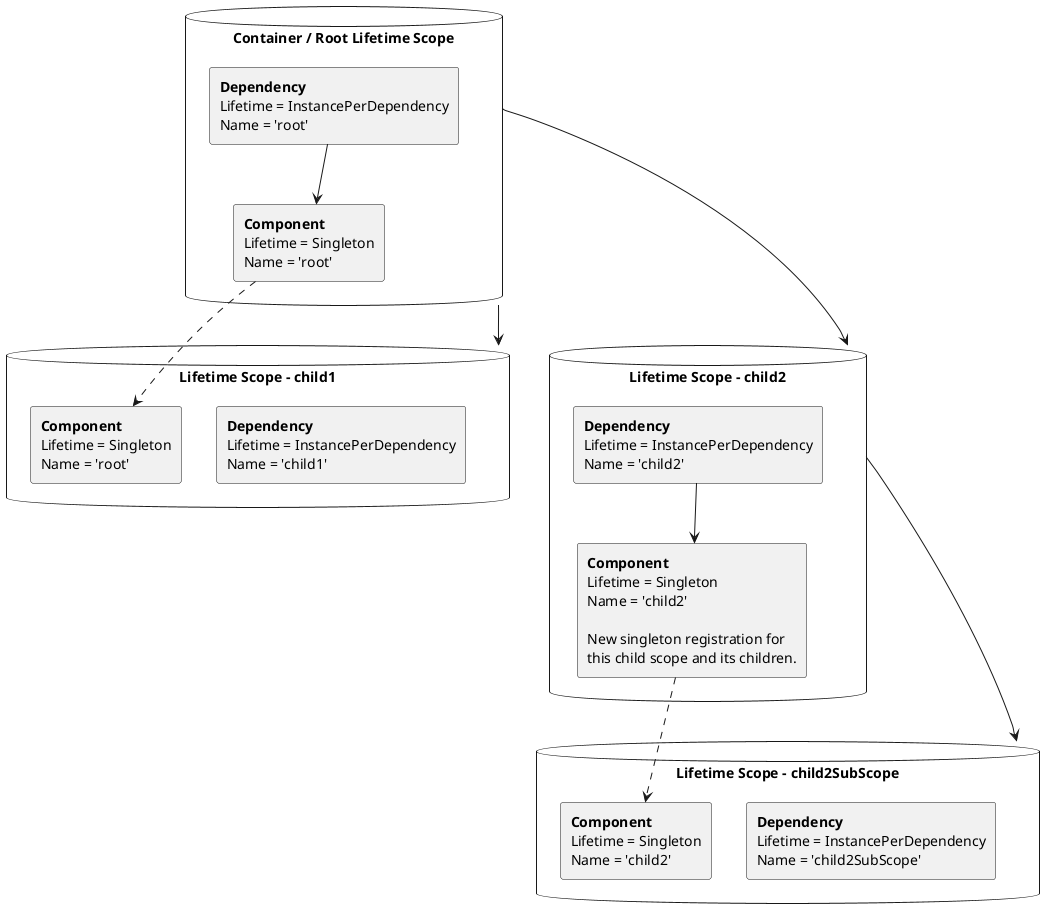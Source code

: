 @startuml
' Layout hints:
' https://crashedmind.github.io/PlantUMLHitchhikersGuide/layout/layout.html

database "Container / Root Lifetime Scope" as root {
  rectangle dependency_root [
    <b>Dependency</b>
    Lifetime = InstancePerDependency
    Name = 'root'
  ]

  rectangle component_root [
    <b>Component</b>
    Lifetime = Singleton
    Name = 'root'
  ]
}

dependency_root --> component_root

database "Lifetime Scope - child1" as child1 {
  rectangle dependency_child1 [
    <b>Dependency</b>
    Lifetime = InstancePerDependency
    Name = 'child1'
  ]

  rectangle component_child1 [
    <b>Component</b>
    Lifetime = Singleton
    Name = 'root'
  ]
}

component_root ..> component_child1

database "Lifetime Scope - child2" as child2 {
  rectangle dependency_child2 [
    <b>Dependency</b>
    Lifetime = InstancePerDependency
    Name = 'child2'
  ]

  rectangle component_child2 [
    <b>Component</b>
    Lifetime = Singleton
    Name = 'child2'

    New singleton registration for
    this child scope and its children.
  ]
}

dependency_child2 --> component_child2

database "Lifetime Scope - child2SubScope" as child2_1 {
  rectangle dependency_child2_1 [
    <b>Dependency</b>
    Lifetime = InstancePerDependency
    Name = 'child2SubScope'
  ]

  rectangle component_child2_1 [
    <b>Component</b>
    Lifetime = Singleton
    Name = 'child2'
  ]
}

component_child2 ..> component_child2_1

root --d-> child1
root --d-> child2
child2 -d-> child2_1

@enduml
